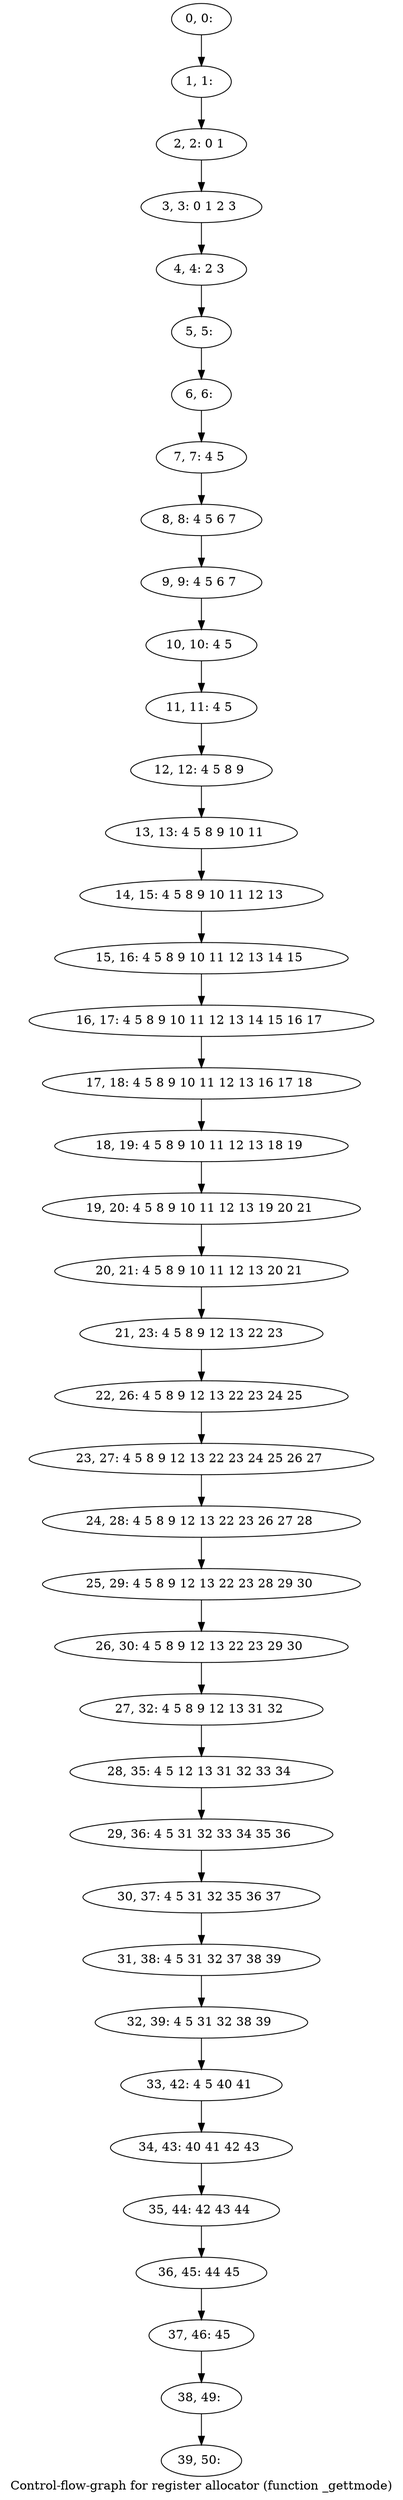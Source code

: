 digraph G {
graph [label="Control-flow-graph for register allocator (function _gettmode)"]
0[label="0, 0: "];
1[label="1, 1: "];
2[label="2, 2: 0 1 "];
3[label="3, 3: 0 1 2 3 "];
4[label="4, 4: 2 3 "];
5[label="5, 5: "];
6[label="6, 6: "];
7[label="7, 7: 4 5 "];
8[label="8, 8: 4 5 6 7 "];
9[label="9, 9: 4 5 6 7 "];
10[label="10, 10: 4 5 "];
11[label="11, 11: 4 5 "];
12[label="12, 12: 4 5 8 9 "];
13[label="13, 13: 4 5 8 9 10 11 "];
14[label="14, 15: 4 5 8 9 10 11 12 13 "];
15[label="15, 16: 4 5 8 9 10 11 12 13 14 15 "];
16[label="16, 17: 4 5 8 9 10 11 12 13 14 15 16 17 "];
17[label="17, 18: 4 5 8 9 10 11 12 13 16 17 18 "];
18[label="18, 19: 4 5 8 9 10 11 12 13 18 19 "];
19[label="19, 20: 4 5 8 9 10 11 12 13 19 20 21 "];
20[label="20, 21: 4 5 8 9 10 11 12 13 20 21 "];
21[label="21, 23: 4 5 8 9 12 13 22 23 "];
22[label="22, 26: 4 5 8 9 12 13 22 23 24 25 "];
23[label="23, 27: 4 5 8 9 12 13 22 23 24 25 26 27 "];
24[label="24, 28: 4 5 8 9 12 13 22 23 26 27 28 "];
25[label="25, 29: 4 5 8 9 12 13 22 23 28 29 30 "];
26[label="26, 30: 4 5 8 9 12 13 22 23 29 30 "];
27[label="27, 32: 4 5 8 9 12 13 31 32 "];
28[label="28, 35: 4 5 12 13 31 32 33 34 "];
29[label="29, 36: 4 5 31 32 33 34 35 36 "];
30[label="30, 37: 4 5 31 32 35 36 37 "];
31[label="31, 38: 4 5 31 32 37 38 39 "];
32[label="32, 39: 4 5 31 32 38 39 "];
33[label="33, 42: 4 5 40 41 "];
34[label="34, 43: 40 41 42 43 "];
35[label="35, 44: 42 43 44 "];
36[label="36, 45: 44 45 "];
37[label="37, 46: 45 "];
38[label="38, 49: "];
39[label="39, 50: "];
0->1 ;
1->2 ;
2->3 ;
3->4 ;
4->5 ;
5->6 ;
6->7 ;
7->8 ;
8->9 ;
9->10 ;
10->11 ;
11->12 ;
12->13 ;
13->14 ;
14->15 ;
15->16 ;
16->17 ;
17->18 ;
18->19 ;
19->20 ;
20->21 ;
21->22 ;
22->23 ;
23->24 ;
24->25 ;
25->26 ;
26->27 ;
27->28 ;
28->29 ;
29->30 ;
30->31 ;
31->32 ;
32->33 ;
33->34 ;
34->35 ;
35->36 ;
36->37 ;
37->38 ;
38->39 ;
}
